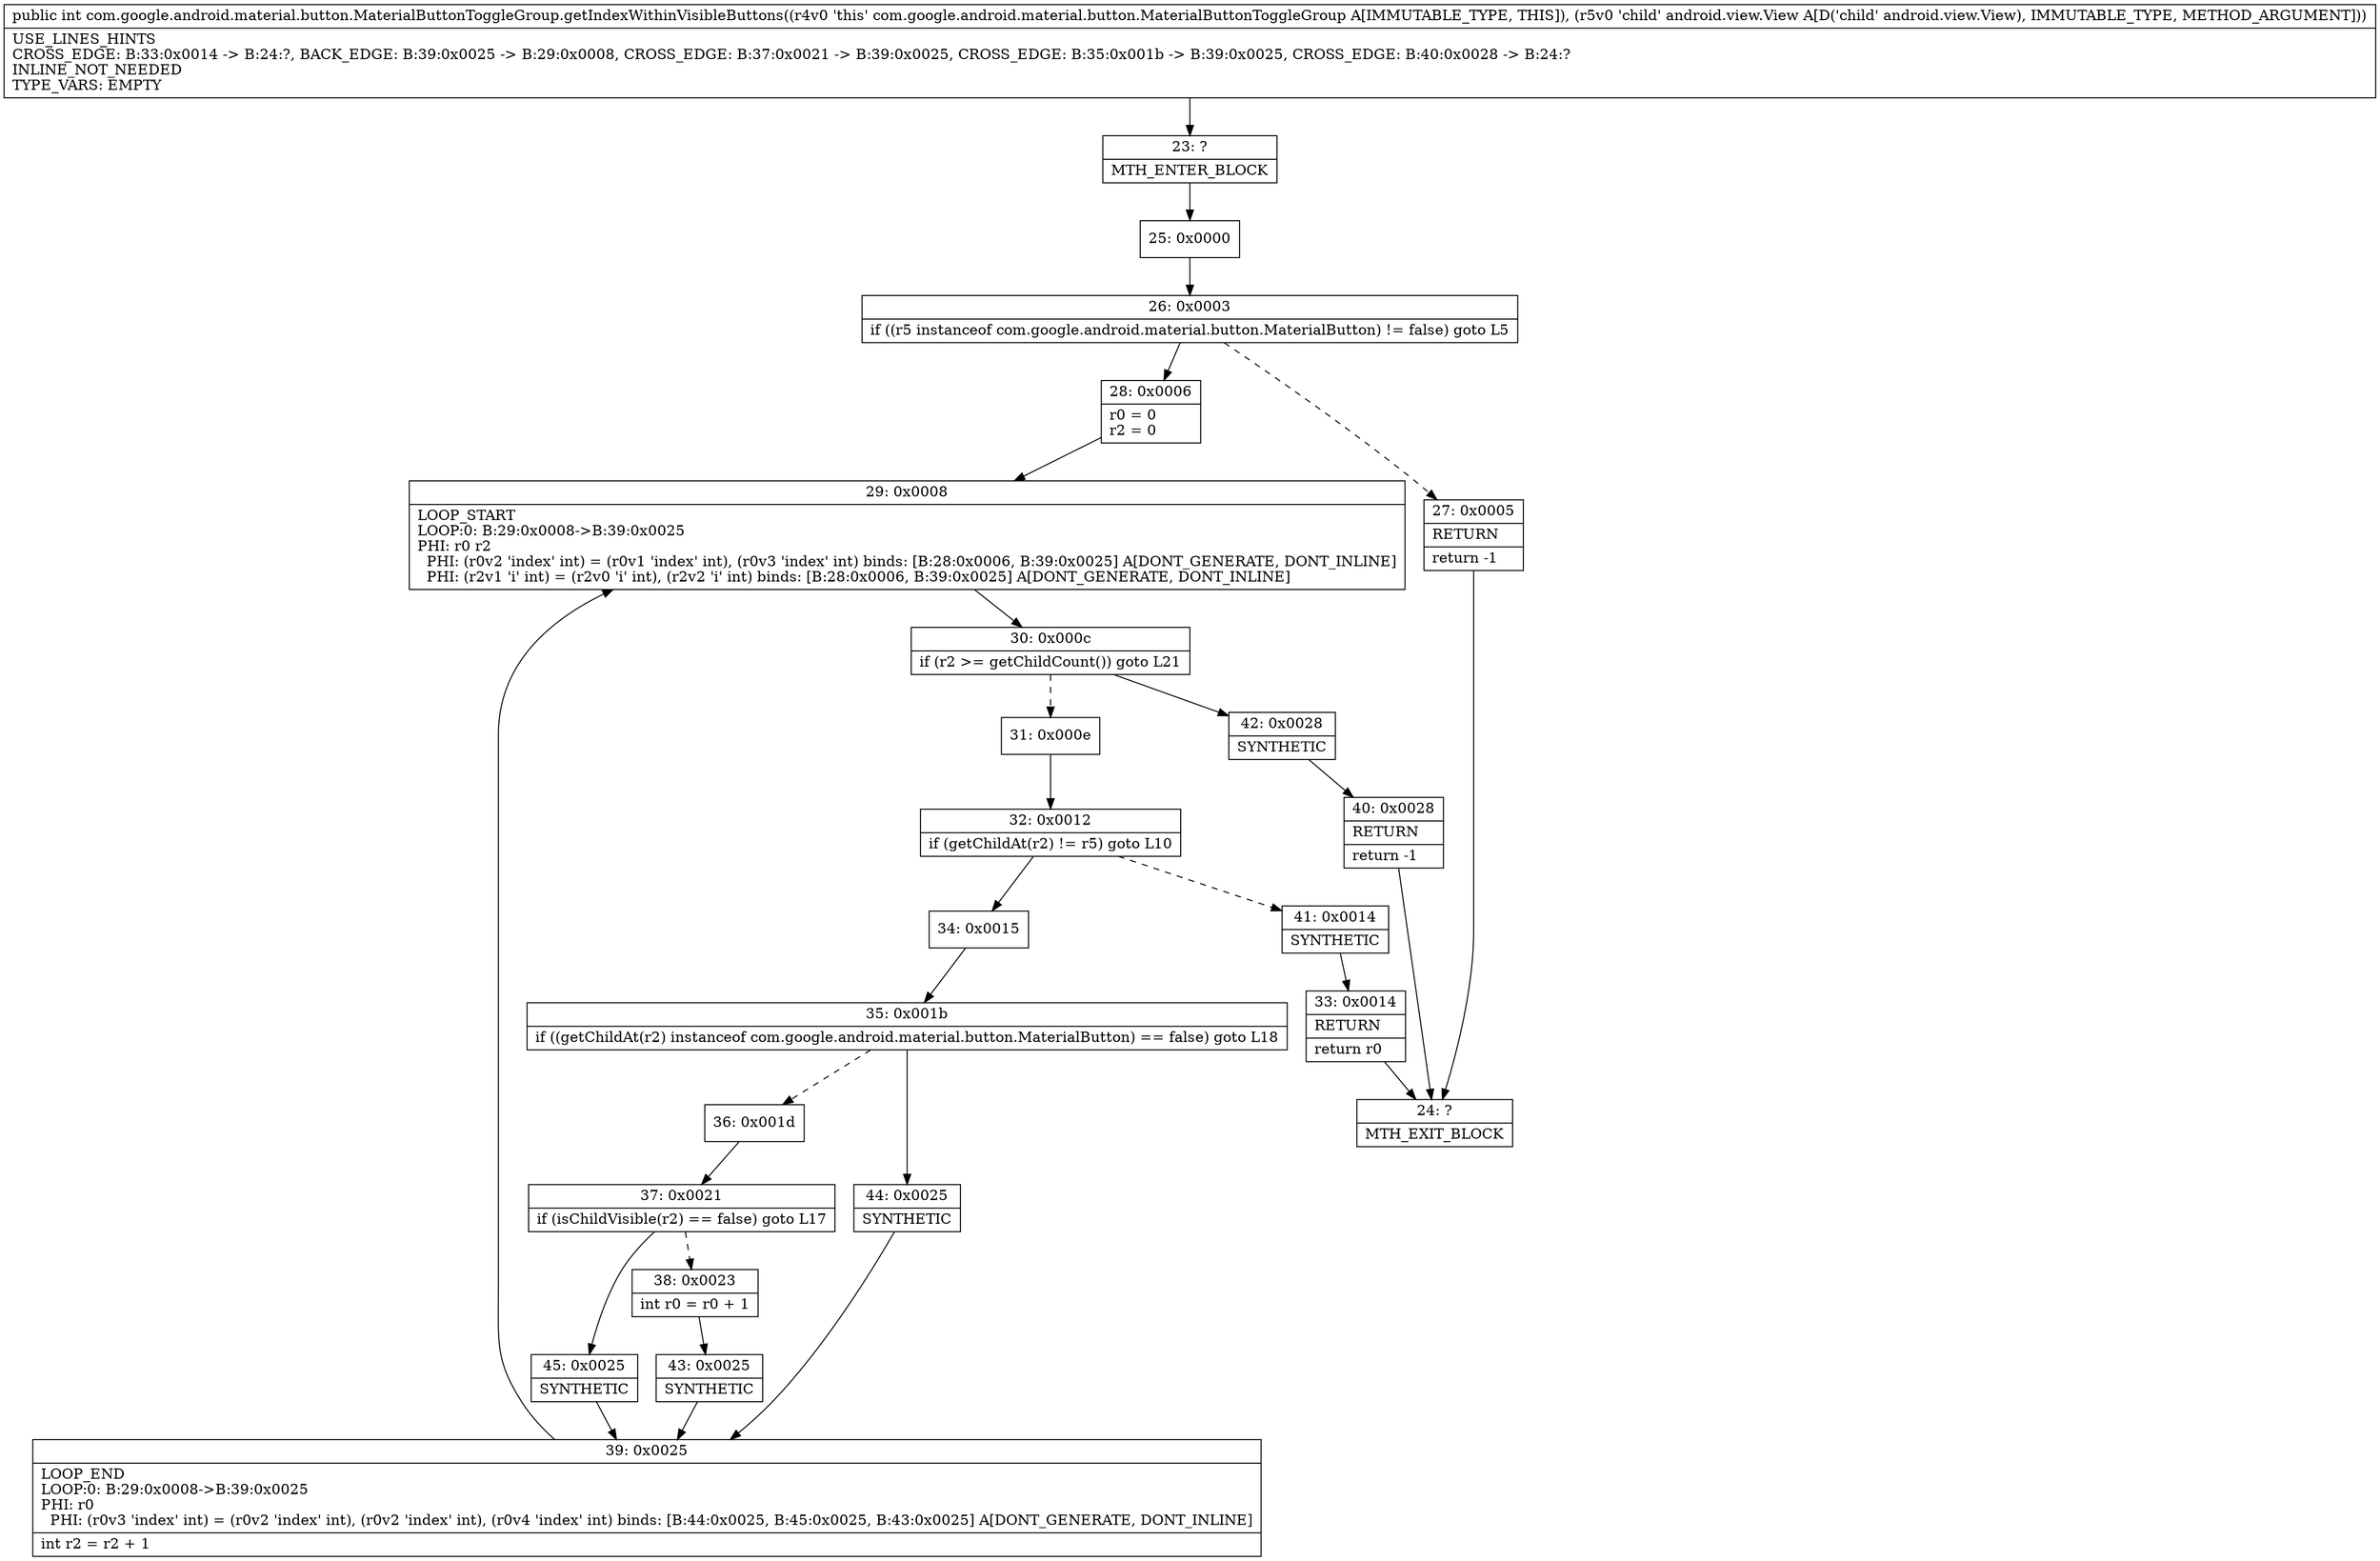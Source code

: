 digraph "CFG forcom.google.android.material.button.MaterialButtonToggleGroup.getIndexWithinVisibleButtons(Landroid\/view\/View;)I" {
Node_23 [shape=record,label="{23\:\ ?|MTH_ENTER_BLOCK\l}"];
Node_25 [shape=record,label="{25\:\ 0x0000}"];
Node_26 [shape=record,label="{26\:\ 0x0003|if ((r5 instanceof com.google.android.material.button.MaterialButton) != false) goto L5\l}"];
Node_27 [shape=record,label="{27\:\ 0x0005|RETURN\l|return \-1\l}"];
Node_24 [shape=record,label="{24\:\ ?|MTH_EXIT_BLOCK\l}"];
Node_28 [shape=record,label="{28\:\ 0x0006|r0 = 0\lr2 = 0\l}"];
Node_29 [shape=record,label="{29\:\ 0x0008|LOOP_START\lLOOP:0: B:29:0x0008\-\>B:39:0x0025\lPHI: r0 r2 \l  PHI: (r0v2 'index' int) = (r0v1 'index' int), (r0v3 'index' int) binds: [B:28:0x0006, B:39:0x0025] A[DONT_GENERATE, DONT_INLINE]\l  PHI: (r2v1 'i' int) = (r2v0 'i' int), (r2v2 'i' int) binds: [B:28:0x0006, B:39:0x0025] A[DONT_GENERATE, DONT_INLINE]\l}"];
Node_30 [shape=record,label="{30\:\ 0x000c|if (r2 \>= getChildCount()) goto L21\l}"];
Node_31 [shape=record,label="{31\:\ 0x000e}"];
Node_32 [shape=record,label="{32\:\ 0x0012|if (getChildAt(r2) != r5) goto L10\l}"];
Node_34 [shape=record,label="{34\:\ 0x0015}"];
Node_35 [shape=record,label="{35\:\ 0x001b|if ((getChildAt(r2) instanceof com.google.android.material.button.MaterialButton) == false) goto L18\l}"];
Node_36 [shape=record,label="{36\:\ 0x001d}"];
Node_37 [shape=record,label="{37\:\ 0x0021|if (isChildVisible(r2) == false) goto L17\l}"];
Node_38 [shape=record,label="{38\:\ 0x0023|int r0 = r0 + 1\l}"];
Node_43 [shape=record,label="{43\:\ 0x0025|SYNTHETIC\l}"];
Node_39 [shape=record,label="{39\:\ 0x0025|LOOP_END\lLOOP:0: B:29:0x0008\-\>B:39:0x0025\lPHI: r0 \l  PHI: (r0v3 'index' int) = (r0v2 'index' int), (r0v2 'index' int), (r0v4 'index' int) binds: [B:44:0x0025, B:45:0x0025, B:43:0x0025] A[DONT_GENERATE, DONT_INLINE]\l|int r2 = r2 + 1\l}"];
Node_45 [shape=record,label="{45\:\ 0x0025|SYNTHETIC\l}"];
Node_44 [shape=record,label="{44\:\ 0x0025|SYNTHETIC\l}"];
Node_41 [shape=record,label="{41\:\ 0x0014|SYNTHETIC\l}"];
Node_33 [shape=record,label="{33\:\ 0x0014|RETURN\l|return r0\l}"];
Node_42 [shape=record,label="{42\:\ 0x0028|SYNTHETIC\l}"];
Node_40 [shape=record,label="{40\:\ 0x0028|RETURN\l|return \-1\l}"];
MethodNode[shape=record,label="{public int com.google.android.material.button.MaterialButtonToggleGroup.getIndexWithinVisibleButtons((r4v0 'this' com.google.android.material.button.MaterialButtonToggleGroup A[IMMUTABLE_TYPE, THIS]), (r5v0 'child' android.view.View A[D('child' android.view.View), IMMUTABLE_TYPE, METHOD_ARGUMENT]))  | USE_LINES_HINTS\lCROSS_EDGE: B:33:0x0014 \-\> B:24:?, BACK_EDGE: B:39:0x0025 \-\> B:29:0x0008, CROSS_EDGE: B:37:0x0021 \-\> B:39:0x0025, CROSS_EDGE: B:35:0x001b \-\> B:39:0x0025, CROSS_EDGE: B:40:0x0028 \-\> B:24:?\lINLINE_NOT_NEEDED\lTYPE_VARS: EMPTY\l}"];
MethodNode -> Node_23;Node_23 -> Node_25;
Node_25 -> Node_26;
Node_26 -> Node_27[style=dashed];
Node_26 -> Node_28;
Node_27 -> Node_24;
Node_28 -> Node_29;
Node_29 -> Node_30;
Node_30 -> Node_31[style=dashed];
Node_30 -> Node_42;
Node_31 -> Node_32;
Node_32 -> Node_34;
Node_32 -> Node_41[style=dashed];
Node_34 -> Node_35;
Node_35 -> Node_36[style=dashed];
Node_35 -> Node_44;
Node_36 -> Node_37;
Node_37 -> Node_38[style=dashed];
Node_37 -> Node_45;
Node_38 -> Node_43;
Node_43 -> Node_39;
Node_39 -> Node_29;
Node_45 -> Node_39;
Node_44 -> Node_39;
Node_41 -> Node_33;
Node_33 -> Node_24;
Node_42 -> Node_40;
Node_40 -> Node_24;
}

